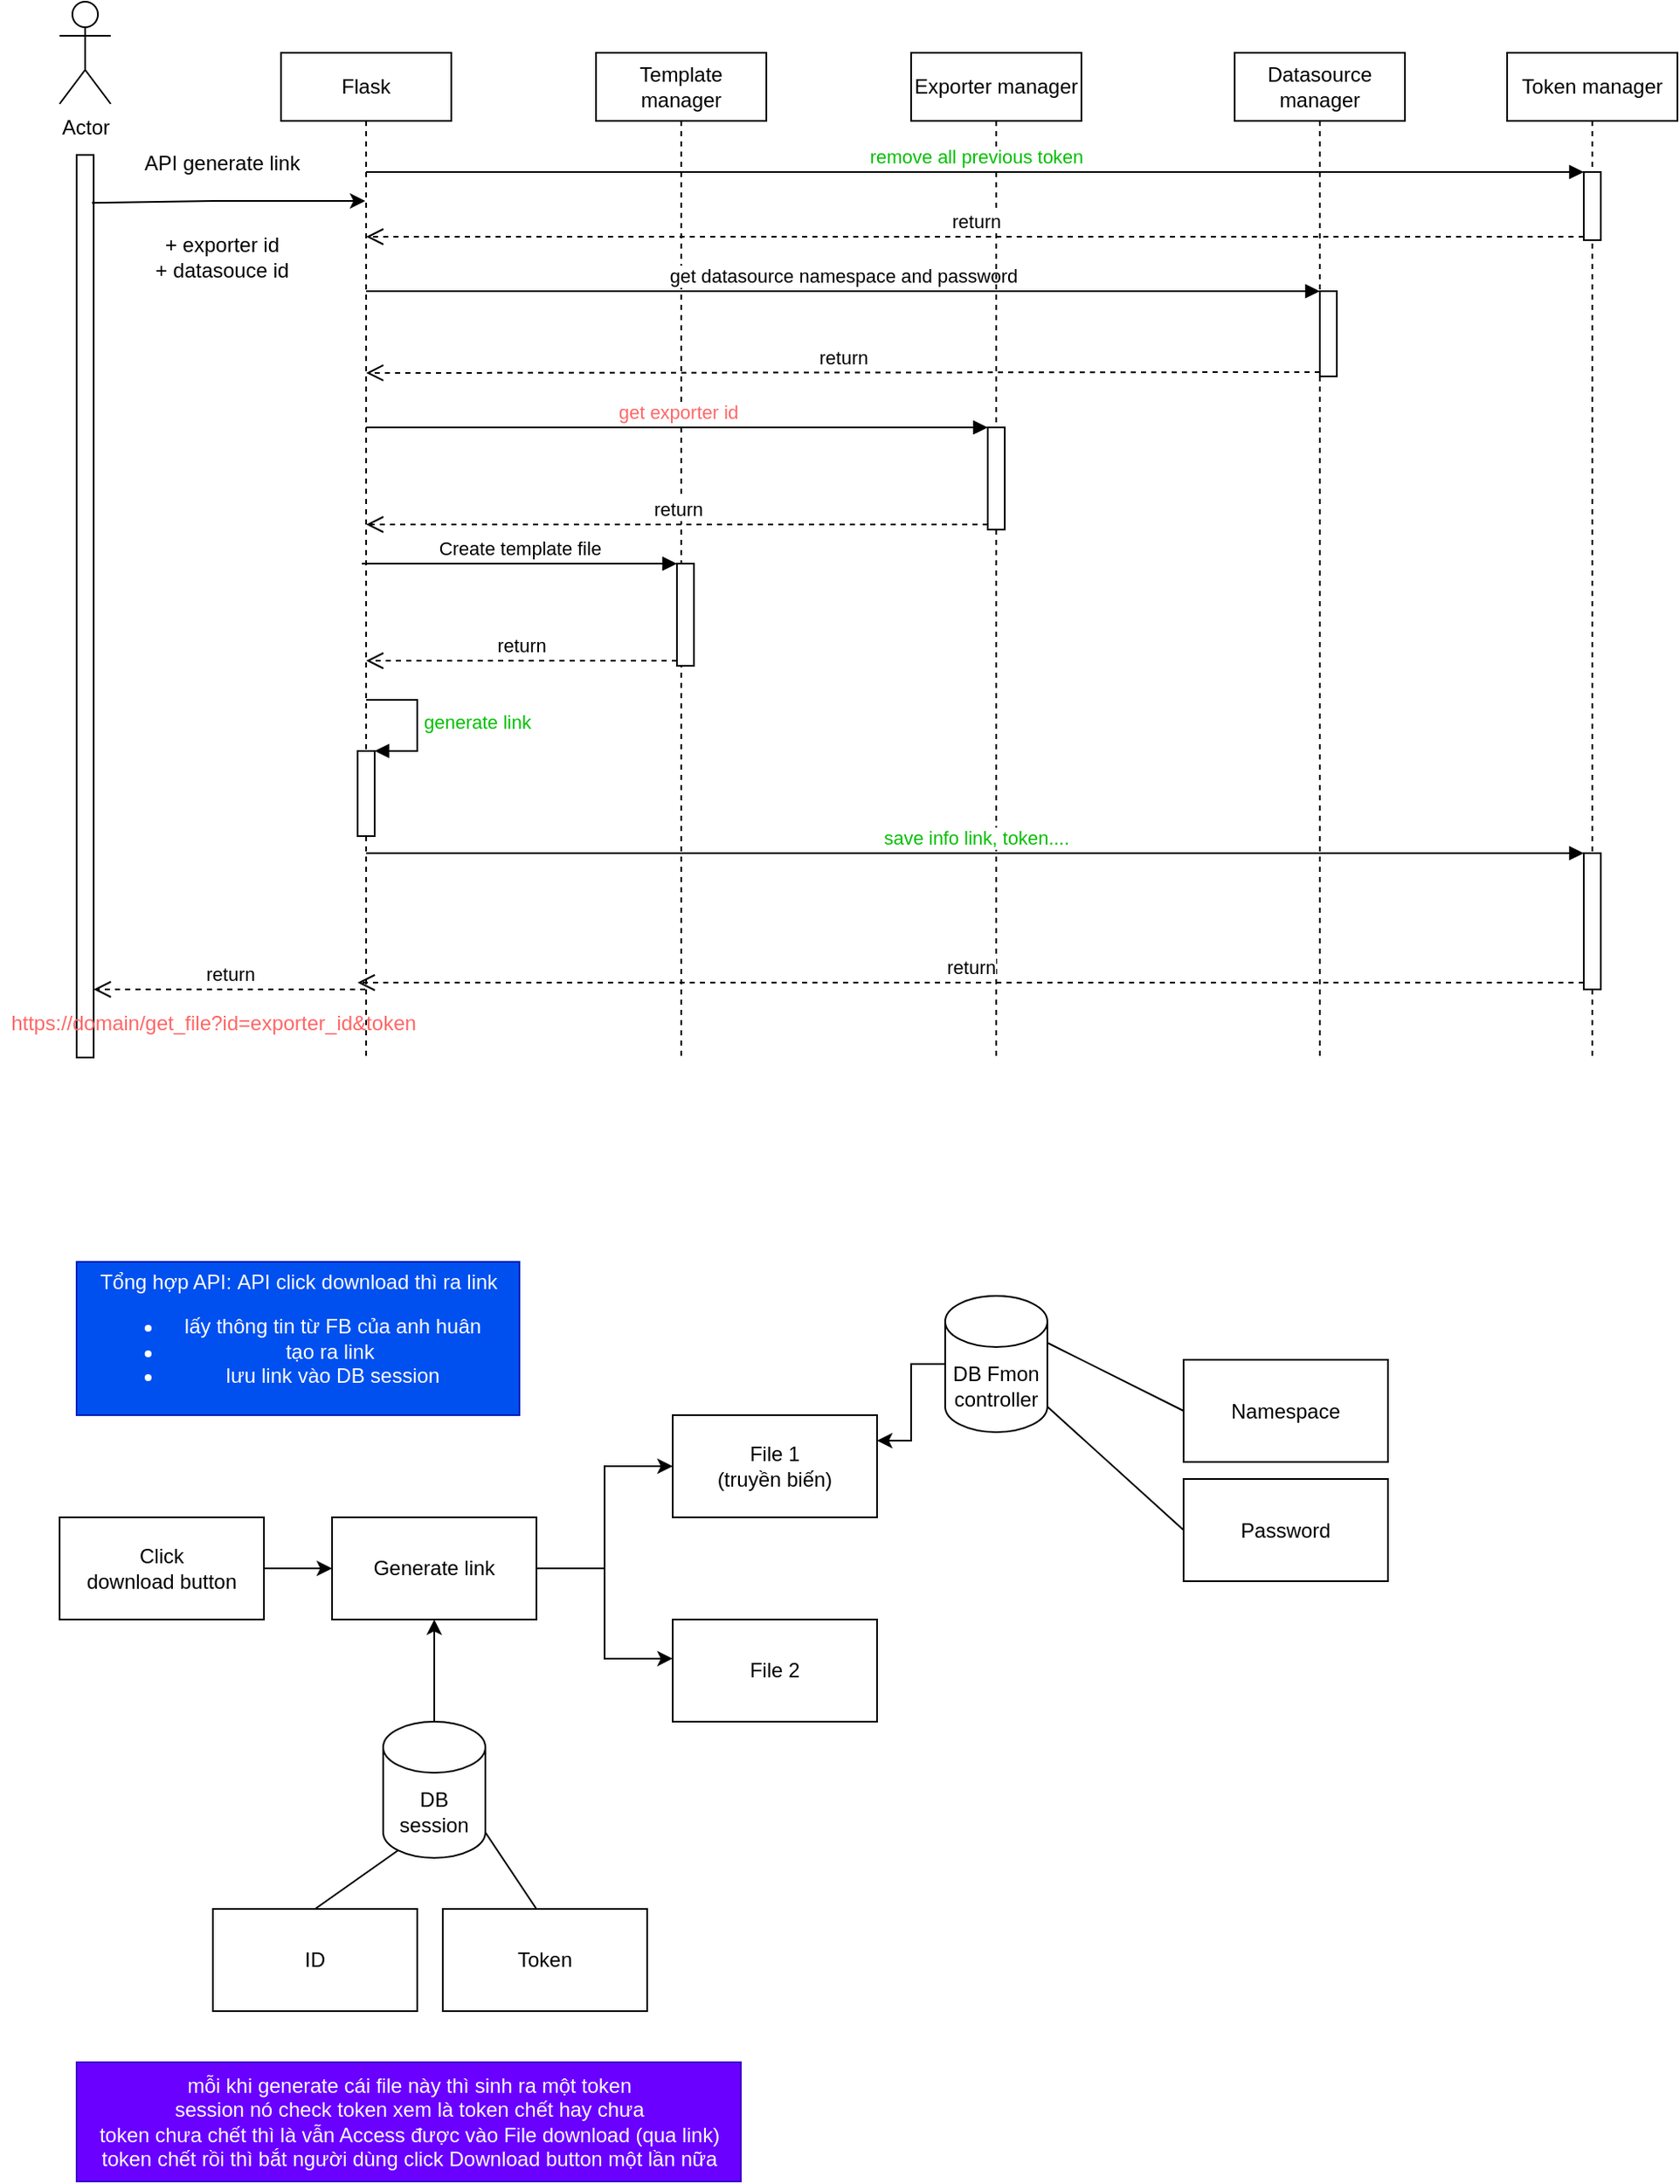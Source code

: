 <mxfile pages="4">
    <diagram id="ONlVN_mibPTLU32uY-dU" name="API generate link">
        <mxGraphModel dx="279" dy="299" grid="1" gridSize="10" guides="1" tooltips="1" connect="1" arrows="1" fold="1" page="1" pageScale="1" pageWidth="850" pageHeight="1100" math="0" shadow="0">
            <root>
                <mxCell id="0"/>
                <mxCell id="1" parent="0"/>
                <mxCell id="qlLl403qNk03ZVmU591X-13" value="Actor" style="shape=umlActor;verticalLabelPosition=bottom;verticalAlign=top;html=1;" parent="1" vertex="1">
                    <mxGeometry x="150" y="60" width="30" height="60" as="geometry"/>
                </mxCell>
                <mxCell id="qlLl403qNk03ZVmU591X-14" value="Flask" style="shape=umlLifeline;perimeter=lifelinePerimeter;whiteSpace=wrap;html=1;container=1;collapsible=0;recursiveResize=0;outlineConnect=0;" parent="1" vertex="1">
                    <mxGeometry x="280" y="90" width="100" height="590" as="geometry"/>
                </mxCell>
                <mxCell id="tB4uZvQwDg-sb7U3ZfQQ-6" value="" style="html=1;points=[];perimeter=orthogonalPerimeter;" parent="qlLl403qNk03ZVmU591X-14" vertex="1">
                    <mxGeometry x="45" y="410" width="10" height="50" as="geometry"/>
                </mxCell>
                <mxCell id="tB4uZvQwDg-sb7U3ZfQQ-7" value="&lt;font color=&quot;#00bf00&quot;&gt;generate link&lt;/font&gt;" style="edgeStyle=orthogonalEdgeStyle;html=1;align=left;spacingLeft=2;endArrow=block;rounded=0;entryX=1;entryY=0;" parent="qlLl403qNk03ZVmU591X-14" target="tB4uZvQwDg-sb7U3ZfQQ-6" edge="1">
                    <mxGeometry relative="1" as="geometry">
                        <mxPoint x="50" y="380" as="sourcePoint"/>
                        <Array as="points">
                            <mxPoint x="80" y="380"/>
                        </Array>
                    </mxGeometry>
                </mxCell>
                <mxCell id="qlLl403qNk03ZVmU591X-16" value="Template manager" style="shape=umlLifeline;perimeter=lifelinePerimeter;whiteSpace=wrap;html=1;container=1;collapsible=0;recursiveResize=0;outlineConnect=0;" parent="1" vertex="1">
                    <mxGeometry x="465" y="90" width="100" height="590" as="geometry"/>
                </mxCell>
                <mxCell id="qlLl403qNk03ZVmU591X-17" value="" style="html=1;points=[];perimeter=orthogonalPerimeter;" parent="qlLl403qNk03ZVmU591X-16" vertex="1">
                    <mxGeometry x="47.5" y="300" width="10" height="60" as="geometry"/>
                </mxCell>
                <mxCell id="qlLl403qNk03ZVmU591X-18" value="Datasource manager" style="shape=umlLifeline;perimeter=lifelinePerimeter;whiteSpace=wrap;html=1;container=1;collapsible=0;recursiveResize=0;outlineConnect=0;" parent="1" vertex="1">
                    <mxGeometry x="840" y="90" width="100" height="590" as="geometry"/>
                </mxCell>
                <mxCell id="qlLl403qNk03ZVmU591X-19" value="" style="html=1;points=[];perimeter=orthogonalPerimeter;" parent="qlLl403qNk03ZVmU591X-18" vertex="1">
                    <mxGeometry x="50" y="140" width="10" height="50" as="geometry"/>
                </mxCell>
                <mxCell id="qlLl403qNk03ZVmU591X-20" style="edgeStyle=orthogonalEdgeStyle;rounded=0;orthogonalLoop=1;jettySize=auto;html=1;exitX=1;exitY=0.5;exitDx=0;exitDy=0;entryX=0;entryY=0.5;entryDx=0;entryDy=0;" parent="1" source="qlLl403qNk03ZVmU591X-21" target="qlLl403qNk03ZVmU591X-24" edge="1">
                    <mxGeometry relative="1" as="geometry"/>
                </mxCell>
                <mxCell id="qlLl403qNk03ZVmU591X-21" value="Click &lt;br&gt;download button" style="rounded=0;whiteSpace=wrap;html=1;" parent="1" vertex="1">
                    <mxGeometry x="150" y="950" width="120" height="60" as="geometry"/>
                </mxCell>
                <mxCell id="qlLl403qNk03ZVmU591X-22" style="edgeStyle=orthogonalEdgeStyle;rounded=0;orthogonalLoop=1;jettySize=auto;html=1;exitX=1;exitY=0.5;exitDx=0;exitDy=0;entryX=0;entryY=0.5;entryDx=0;entryDy=0;" parent="1" source="qlLl403qNk03ZVmU591X-24" target="qlLl403qNk03ZVmU591X-25" edge="1">
                    <mxGeometry relative="1" as="geometry">
                        <Array as="points">
                            <mxPoint x="470" y="980"/>
                            <mxPoint x="470" y="920"/>
                        </Array>
                    </mxGeometry>
                </mxCell>
                <mxCell id="qlLl403qNk03ZVmU591X-23" style="edgeStyle=orthogonalEdgeStyle;rounded=0;orthogonalLoop=1;jettySize=auto;html=1;exitX=1;exitY=0.5;exitDx=0;exitDy=0;entryX=0;entryY=0.383;entryDx=0;entryDy=0;entryPerimeter=0;" parent="1" source="qlLl403qNk03ZVmU591X-24" target="qlLl403qNk03ZVmU591X-26" edge="1">
                    <mxGeometry relative="1" as="geometry"/>
                </mxCell>
                <mxCell id="qlLl403qNk03ZVmU591X-24" value="Generate link" style="rounded=0;whiteSpace=wrap;html=1;" parent="1" vertex="1">
                    <mxGeometry x="310" y="950" width="120" height="60" as="geometry"/>
                </mxCell>
                <mxCell id="qlLl403qNk03ZVmU591X-25" value="File 1&lt;br&gt;(truyền biến)" style="rounded=0;whiteSpace=wrap;html=1;" parent="1" vertex="1">
                    <mxGeometry x="510" y="890" width="120" height="60" as="geometry"/>
                </mxCell>
                <mxCell id="qlLl403qNk03ZVmU591X-26" value="File 2" style="rounded=0;whiteSpace=wrap;html=1;" parent="1" vertex="1">
                    <mxGeometry x="510" y="1010" width="120" height="60" as="geometry"/>
                </mxCell>
                <mxCell id="qlLl403qNk03ZVmU591X-27" value="Namespace" style="rounded=0;whiteSpace=wrap;html=1;" parent="1" vertex="1">
                    <mxGeometry x="810" y="857.5" width="120" height="60" as="geometry"/>
                </mxCell>
                <mxCell id="qlLl403qNk03ZVmU591X-28" value="Password" style="rounded=0;whiteSpace=wrap;html=1;" parent="1" vertex="1">
                    <mxGeometry x="810" y="927.5" width="120" height="60" as="geometry"/>
                </mxCell>
                <mxCell id="qlLl403qNk03ZVmU591X-29" style="edgeStyle=orthogonalEdgeStyle;rounded=0;orthogonalLoop=1;jettySize=auto;html=1;exitX=0;exitY=0.5;exitDx=0;exitDy=0;exitPerimeter=0;entryX=1;entryY=0.25;entryDx=0;entryDy=0;" parent="1" source="qlLl403qNk03ZVmU591X-30" target="qlLl403qNk03ZVmU591X-25" edge="1">
                    <mxGeometry relative="1" as="geometry"/>
                </mxCell>
                <mxCell id="qlLl403qNk03ZVmU591X-30" value="DB Fmon controller" style="shape=cylinder3;whiteSpace=wrap;html=1;boundedLbl=1;backgroundOutline=1;size=15;" parent="1" vertex="1">
                    <mxGeometry x="670" y="820" width="60" height="80" as="geometry"/>
                </mxCell>
                <mxCell id="qlLl403qNk03ZVmU591X-31" value="" style="endArrow=none;html=1;rounded=0;entryX=0;entryY=0.5;entryDx=0;entryDy=0;exitX=1;exitY=0;exitDx=0;exitDy=27.5;exitPerimeter=0;" parent="1" source="qlLl403qNk03ZVmU591X-30" target="qlLl403qNk03ZVmU591X-27" edge="1">
                    <mxGeometry width="50" height="50" relative="1" as="geometry">
                        <mxPoint x="720" y="850" as="sourcePoint"/>
                        <mxPoint x="770" y="887.5" as="targetPoint"/>
                    </mxGeometry>
                </mxCell>
                <mxCell id="qlLl403qNk03ZVmU591X-32" value="" style="endArrow=none;html=1;rounded=0;entryX=0;entryY=0.5;entryDx=0;entryDy=0;exitX=1;exitY=1;exitDx=0;exitDy=-15;exitPerimeter=0;" parent="1" source="qlLl403qNk03ZVmU591X-30" target="qlLl403qNk03ZVmU591X-28" edge="1">
                    <mxGeometry width="50" height="50" relative="1" as="geometry">
                        <mxPoint x="740" y="880" as="sourcePoint"/>
                        <mxPoint x="820" y="897.5" as="targetPoint"/>
                        <Array as="points"/>
                    </mxGeometry>
                </mxCell>
                <mxCell id="qlLl403qNk03ZVmU591X-33" style="edgeStyle=orthogonalEdgeStyle;rounded=0;orthogonalLoop=1;jettySize=auto;html=1;exitX=0.5;exitY=0;exitDx=0;exitDy=0;exitPerimeter=0;entryX=0.5;entryY=1;entryDx=0;entryDy=0;" parent="1" source="qlLl403qNk03ZVmU591X-34" target="qlLl403qNk03ZVmU591X-24" edge="1">
                    <mxGeometry relative="1" as="geometry"/>
                </mxCell>
                <mxCell id="qlLl403qNk03ZVmU591X-34" value="DB session" style="shape=cylinder3;whiteSpace=wrap;html=1;boundedLbl=1;backgroundOutline=1;size=15;" parent="1" vertex="1">
                    <mxGeometry x="340" y="1070" width="60" height="80" as="geometry"/>
                </mxCell>
                <mxCell id="qlLl403qNk03ZVmU591X-35" value="ID" style="rounded=0;whiteSpace=wrap;html=1;" parent="1" vertex="1">
                    <mxGeometry x="240" y="1180" width="120" height="60" as="geometry"/>
                </mxCell>
                <mxCell id="qlLl403qNk03ZVmU591X-36" value="Token" style="rounded=0;whiteSpace=wrap;html=1;" parent="1" vertex="1">
                    <mxGeometry x="375" y="1180" width="120" height="60" as="geometry"/>
                </mxCell>
                <mxCell id="qlLl403qNk03ZVmU591X-37" value="" style="endArrow=none;html=1;rounded=0;entryX=0.145;entryY=1;entryDx=0;entryDy=-4.35;entryPerimeter=0;" parent="1" target="qlLl403qNk03ZVmU591X-34" edge="1">
                    <mxGeometry width="50" height="50" relative="1" as="geometry">
                        <mxPoint x="300" y="1180" as="sourcePoint"/>
                        <mxPoint x="350" y="1140" as="targetPoint"/>
                    </mxGeometry>
                </mxCell>
                <mxCell id="qlLl403qNk03ZVmU591X-38" value="" style="endArrow=none;html=1;rounded=0;entryX=1;entryY=1;entryDx=0;entryDy=-15;entryPerimeter=0;" parent="1" target="qlLl403qNk03ZVmU591X-34" edge="1">
                    <mxGeometry width="50" height="50" relative="1" as="geometry">
                        <mxPoint x="430" y="1180" as="sourcePoint"/>
                        <mxPoint x="480" y="1130" as="targetPoint"/>
                    </mxGeometry>
                </mxCell>
                <mxCell id="qlLl403qNk03ZVmU591X-39" value="mỗi khi generate cái file này thì sinh ra một token&lt;br&gt;session nó check token xem là token chết hay chưa&lt;br&gt;token chưa chết thì là vẫn Access được vào File download (qua link)&lt;br&gt;token chết rồi thì bắt người dùng click Download button một lần nữa" style="text;html=1;align=center;verticalAlign=middle;resizable=0;points=[];autosize=1;strokeColor=#3700CC;fillColor=#6a00ff;fontColor=#ffffff;" parent="1" vertex="1">
                    <mxGeometry x="160" y="1270" width="390" height="70" as="geometry"/>
                </mxCell>
                <mxCell id="qlLl403qNk03ZVmU591X-40" value="Tổng hợp API:&amp;nbsp;API click download thì ra link&lt;br&gt;&lt;ul&gt;&lt;li&gt;lấy thông tin từ FB của anh huân&lt;/li&gt;&lt;li&gt;tạo ra link&amp;nbsp;&lt;/li&gt;&lt;li&gt;lưu link vào DB session&lt;/li&gt;&lt;/ul&gt;" style="text;html=1;align=center;verticalAlign=middle;resizable=0;points=[];autosize=1;fillColor=#0050ef;fontColor=#ffffff;strokeColor=#001DBC;" parent="1" vertex="1">
                    <mxGeometry x="160" y="800" width="260" height="90" as="geometry"/>
                </mxCell>
                <mxCell id="qlLl403qNk03ZVmU591X-41" value="Token manager" style="shape=umlLifeline;perimeter=lifelinePerimeter;whiteSpace=wrap;html=1;container=1;collapsible=0;recursiveResize=0;outlineConnect=0;" parent="1" vertex="1">
                    <mxGeometry x="1000" y="90" width="100" height="590" as="geometry"/>
                </mxCell>
                <mxCell id="qlLl403qNk03ZVmU591X-42" value="" style="html=1;points=[];perimeter=orthogonalPerimeter;" parent="qlLl403qNk03ZVmU591X-41" vertex="1">
                    <mxGeometry x="45" y="470" width="10" height="80" as="geometry"/>
                </mxCell>
                <mxCell id="qlLl403qNk03ZVmU591X-43" value="" style="html=1;points=[];perimeter=orthogonalPerimeter;" parent="qlLl403qNk03ZVmU591X-41" vertex="1">
                    <mxGeometry x="45" y="70" width="10" height="40" as="geometry"/>
                </mxCell>
                <mxCell id="qlLl403qNk03ZVmU591X-44" value="" style="html=1;points=[];perimeter=orthogonalPerimeter;" parent="1" vertex="1">
                    <mxGeometry x="160" y="150" width="10" height="530" as="geometry"/>
                </mxCell>
                <mxCell id="qlLl403qNk03ZVmU591X-45" value="get datasource namespace and password" style="html=1;verticalAlign=bottom;endArrow=block;entryX=0;entryY=0;rounded=0;" parent="1" source="qlLl403qNk03ZVmU591X-14" target="qlLl403qNk03ZVmU591X-19" edge="1">
                    <mxGeometry relative="1" as="geometry">
                        <mxPoint x="340" y="230" as="sourcePoint"/>
                    </mxGeometry>
                </mxCell>
                <mxCell id="qlLl403qNk03ZVmU591X-46" value="return" style="html=1;verticalAlign=bottom;endArrow=open;dashed=1;endSize=8;exitX=0;exitY=0.95;rounded=0;" parent="1" source="qlLl403qNk03ZVmU591X-19" edge="1">
                    <mxGeometry relative="1" as="geometry">
                        <mxPoint x="330" y="278" as="targetPoint"/>
                    </mxGeometry>
                </mxCell>
                <mxCell id="qlLl403qNk03ZVmU591X-47" value="Exporter manager" style="shape=umlLifeline;perimeter=lifelinePerimeter;whiteSpace=wrap;html=1;container=1;collapsible=0;recursiveResize=0;outlineConnect=0;" parent="1" vertex="1">
                    <mxGeometry x="650" y="90" width="100" height="590" as="geometry"/>
                </mxCell>
                <mxCell id="IR2cCYZXuaJkCKEqanY1-1" value="" style="html=1;points=[];perimeter=orthogonalPerimeter;" parent="qlLl403qNk03ZVmU591X-47" vertex="1">
                    <mxGeometry x="45" y="220" width="10" height="60" as="geometry"/>
                </mxCell>
                <mxCell id="qlLl403qNk03ZVmU591X-49" value="Create template file" style="html=1;verticalAlign=bottom;endArrow=block;entryX=0;entryY=0;rounded=0;" parent="1" target="qlLl403qNk03ZVmU591X-17" edge="1">
                    <mxGeometry relative="1" as="geometry">
                        <mxPoint x="327.5" y="390" as="sourcePoint"/>
                    </mxGeometry>
                </mxCell>
                <mxCell id="qlLl403qNk03ZVmU591X-50" value="return" style="html=1;verticalAlign=bottom;endArrow=open;dashed=1;endSize=8;exitX=0;exitY=0.95;rounded=0;" parent="1" source="qlLl403qNk03ZVmU591X-17" target="qlLl403qNk03ZVmU591X-14" edge="1">
                    <mxGeometry relative="1" as="geometry">
                        <mxPoint x="327" y="436" as="targetPoint"/>
                    </mxGeometry>
                </mxCell>
                <mxCell id="qlLl403qNk03ZVmU591X-53" value="&lt;font color=&quot;#00bf00&quot;&gt;save info link, token....&lt;/font&gt;" style="html=1;verticalAlign=bottom;endArrow=block;entryX=0;entryY=0;rounded=0;" parent="1" source="qlLl403qNk03ZVmU591X-14" target="qlLl403qNk03ZVmU591X-42" edge="1">
                    <mxGeometry relative="1" as="geometry">
                        <mxPoint x="325" y="560.0" as="sourcePoint"/>
                        <Array as="points">
                            <mxPoint x="625.5" y="560"/>
                        </Array>
                    </mxGeometry>
                </mxCell>
                <mxCell id="qlLl403qNk03ZVmU591X-54" value="return" style="html=1;verticalAlign=bottom;endArrow=open;dashed=1;endSize=8;exitX=0;exitY=0.95;rounded=0;" parent="1" source="qlLl403qNk03ZVmU591X-42" edge="1">
                    <mxGeometry relative="1" as="geometry">
                        <mxPoint x="325" y="636" as="targetPoint"/>
                    </mxGeometry>
                </mxCell>
                <mxCell id="qlLl403qNk03ZVmU591X-55" value="return" style="html=1;verticalAlign=bottom;endArrow=open;dashed=1;endSize=8;rounded=0;" parent="1" source="qlLl403qNk03ZVmU591X-14" target="qlLl403qNk03ZVmU591X-44" edge="1">
                    <mxGeometry relative="1" as="geometry">
                        <mxPoint x="280" y="671.52" as="sourcePoint"/>
                        <mxPoint x="240" y="670" as="targetPoint"/>
                        <Array as="points">
                            <mxPoint x="240" y="640"/>
                        </Array>
                    </mxGeometry>
                </mxCell>
                <mxCell id="qlLl403qNk03ZVmU591X-56" value="&lt;font color=&quot;#00bf00&quot;&gt;remove all previous token&lt;/font&gt;" style="html=1;verticalAlign=bottom;endArrow=block;entryX=0;entryY=0;rounded=0;" parent="1" target="qlLl403qNk03ZVmU591X-43" edge="1">
                    <mxGeometry relative="1" as="geometry">
                        <mxPoint x="330" y="160" as="sourcePoint"/>
                    </mxGeometry>
                </mxCell>
                <mxCell id="qlLl403qNk03ZVmU591X-57" value="return" style="html=1;verticalAlign=bottom;endArrow=open;dashed=1;endSize=8;exitX=0;exitY=0.95;rounded=0;" parent="1" source="qlLl403qNk03ZVmU591X-43" target="qlLl403qNk03ZVmU591X-14" edge="1">
                    <mxGeometry relative="1" as="geometry">
                        <mxPoint x="975" y="216" as="targetPoint"/>
                    </mxGeometry>
                </mxCell>
                <mxCell id="tB4uZvQwDg-sb7U3ZfQQ-3" value="" style="endArrow=classic;html=1;rounded=0;exitX=0.9;exitY=0.021;exitDx=0;exitDy=0;exitPerimeter=0;" parent="1" edge="1">
                    <mxGeometry width="50" height="50" relative="1" as="geometry">
                        <mxPoint x="169" y="178.13" as="sourcePoint"/>
                        <mxPoint x="329.5" y="177" as="targetPoint"/>
                        <Array as="points">
                            <mxPoint x="240" y="177"/>
                        </Array>
                    </mxGeometry>
                </mxCell>
                <mxCell id="tB4uZvQwDg-sb7U3ZfQQ-4" value="+ exporter id&lt;br&gt;+ datasouce id" style="text;html=1;align=center;verticalAlign=middle;resizable=0;points=[];autosize=1;strokeColor=none;fillColor=none;" parent="1" vertex="1">
                    <mxGeometry x="200" y="195" width="90" height="30" as="geometry"/>
                </mxCell>
                <mxCell id="tB4uZvQwDg-sb7U3ZfQQ-5" value="API generate link" style="text;html=1;align=center;verticalAlign=middle;resizable=0;points=[];autosize=1;strokeColor=none;fillColor=none;" parent="1" vertex="1">
                    <mxGeometry x="190" y="140" width="110" height="30" as="geometry"/>
                </mxCell>
                <mxCell id="IR2cCYZXuaJkCKEqanY1-2" value="&lt;font color=&quot;#ff6666&quot;&gt;get exporter id&lt;/font&gt;" style="html=1;verticalAlign=bottom;endArrow=block;entryX=0;entryY=0;rounded=0;" parent="1" source="qlLl403qNk03ZVmU591X-14" target="IR2cCYZXuaJkCKEqanY1-1" edge="1">
                    <mxGeometry relative="1" as="geometry">
                        <mxPoint x="625" y="290" as="sourcePoint"/>
                    </mxGeometry>
                </mxCell>
                <mxCell id="IR2cCYZXuaJkCKEqanY1-3" value="return" style="html=1;verticalAlign=bottom;endArrow=open;dashed=1;endSize=8;exitX=0;exitY=0.95;rounded=0;" parent="1" source="IR2cCYZXuaJkCKEqanY1-1" target="qlLl403qNk03ZVmU591X-14" edge="1">
                    <mxGeometry relative="1" as="geometry">
                        <mxPoint x="625" y="366" as="targetPoint"/>
                    </mxGeometry>
                </mxCell>
                <mxCell id="kEqLubSZJt31biVYIHSu-1" value="https://domain/get_file?id=exporter_id&amp;amp;token" style="text;html=1;align=center;verticalAlign=middle;resizable=0;points=[];autosize=1;strokeColor=none;fillColor=none;fontColor=#FF6666;" parent="1" vertex="1">
                    <mxGeometry x="115" y="650" width="250" height="20" as="geometry"/>
                </mxCell>
            </root>
        </mxGraphModel>
    </diagram>
    <diagram id="z3Zvf-fczTMBQcNVwwX8" name="API list all exporter">
        <mxGraphModel dx="279" dy="299" grid="1" gridSize="10" guides="1" tooltips="1" connect="1" arrows="1" fold="1" page="1" pageScale="1" pageWidth="850" pageHeight="1100" math="0" shadow="0">
            <root>
                <mxCell id="0"/>
                <mxCell id="1" parent="0"/>
                <mxCell id="pRywBFBJKXj-uSlOa140-1" value="Actor" style="shape=umlActor;verticalLabelPosition=bottom;verticalAlign=top;html=1;" parent="1" vertex="1">
                    <mxGeometry x="150" y="60" width="30" height="60" as="geometry"/>
                </mxCell>
                <mxCell id="pRywBFBJKXj-uSlOa140-2" value="Flask" style="shape=umlLifeline;perimeter=lifelinePerimeter;whiteSpace=wrap;html=1;container=1;collapsible=0;recursiveResize=0;outlineConnect=0;" parent="1" vertex="1">
                    <mxGeometry x="280" y="90" width="100" height="590" as="geometry"/>
                </mxCell>
                <mxCell id="pRywBFBJKXj-uSlOa140-5" value="Template manager" style="shape=umlLifeline;perimeter=lifelinePerimeter;whiteSpace=wrap;html=1;container=1;collapsible=0;recursiveResize=0;outlineConnect=0;" parent="1" vertex="1">
                    <mxGeometry x="465" y="90" width="100" height="590" as="geometry"/>
                </mxCell>
                <mxCell id="pRywBFBJKXj-uSlOa140-7" value="Datasource manager" style="shape=umlLifeline;perimeter=lifelinePerimeter;whiteSpace=wrap;html=1;container=1;collapsible=0;recursiveResize=0;outlineConnect=0;" parent="1" vertex="1">
                    <mxGeometry x="830" y="90" width="100" height="590" as="geometry"/>
                </mxCell>
                <mxCell id="pRywBFBJKXj-uSlOa140-9" value="Token manager" style="shape=umlLifeline;perimeter=lifelinePerimeter;whiteSpace=wrap;html=1;container=1;collapsible=0;recursiveResize=0;outlineConnect=0;" parent="1" vertex="1">
                    <mxGeometry x="1000" y="90" width="100" height="590" as="geometry"/>
                </mxCell>
                <mxCell id="pRywBFBJKXj-uSlOa140-12" value="" style="html=1;points=[];perimeter=orthogonalPerimeter;" parent="1" vertex="1">
                    <mxGeometry x="160" y="150" width="10" height="530" as="geometry"/>
                </mxCell>
                <mxCell id="pRywBFBJKXj-uSlOa140-13" value="Exporter manager" style="shape=umlLifeline;perimeter=lifelinePerimeter;whiteSpace=wrap;html=1;container=1;collapsible=0;recursiveResize=0;outlineConnect=0;" parent="1" vertex="1">
                    <mxGeometry x="650" y="90" width="100" height="590" as="geometry"/>
                </mxCell>
                <mxCell id="pRywBFBJKXj-uSlOa140-11" value="" style="html=1;points=[];perimeter=orthogonalPerimeter;" parent="pRywBFBJKXj-uSlOa140-13" vertex="1">
                    <mxGeometry x="45" y="70" width="10" height="40" as="geometry"/>
                </mxCell>
                <mxCell id="pRywBFBJKXj-uSlOa140-15" value="&lt;font color=&quot;#00bf00&quot;&gt;list of all exporter&lt;/font&gt;" style="html=1;verticalAlign=bottom;endArrow=block;entryX=0;entryY=0;rounded=0;" parent="1" target="pRywBFBJKXj-uSlOa140-11" edge="1">
                    <mxGeometry relative="1" as="geometry">
                        <mxPoint x="330" y="160" as="sourcePoint"/>
                    </mxGeometry>
                </mxCell>
                <mxCell id="pRywBFBJKXj-uSlOa140-16" value="return" style="html=1;verticalAlign=bottom;endArrow=open;dashed=1;endSize=8;exitX=0;exitY=0.95;rounded=0;" parent="1" source="pRywBFBJKXj-uSlOa140-11" target="pRywBFBJKXj-uSlOa140-2" edge="1">
                    <mxGeometry relative="1" as="geometry">
                        <mxPoint x="975" y="216" as="targetPoint"/>
                    </mxGeometry>
                </mxCell>
                <mxCell id="pRywBFBJKXj-uSlOa140-17" value="" style="endArrow=classic;html=1;rounded=0;exitX=0.9;exitY=0.021;exitDx=0;exitDy=0;exitPerimeter=0;" parent="1" edge="1">
                    <mxGeometry width="50" height="50" relative="1" as="geometry">
                        <mxPoint x="169" y="178.13" as="sourcePoint"/>
                        <mxPoint x="329.5" y="177" as="targetPoint"/>
                        <Array as="points">
                            <mxPoint x="240" y="177"/>
                        </Array>
                    </mxGeometry>
                </mxCell>
                <mxCell id="pRywBFBJKXj-uSlOa140-19" value="API GET all exporter" style="text;html=1;align=center;verticalAlign=middle;resizable=0;points=[];autosize=1;strokeColor=none;fillColor=none;" parent="1" vertex="1">
                    <mxGeometry x="180" y="140" width="130" height="30" as="geometry"/>
                </mxCell>
            </root>
        </mxGraphModel>
    </diagram>
    <diagram id="MQy6rTMh7t-QHSIdxeik" name="API download file">
        <mxGraphModel dx="413" dy="453" grid="1" gridSize="10" guides="1" tooltips="1" connect="1" arrows="1" fold="1" page="1" pageScale="1" pageWidth="850" pageHeight="1100" math="0" shadow="0">
            <root>
                <mxCell id="0"/>
                <mxCell id="1" parent="0"/>
                <mxCell id="mqaDWEVYDW_zxYhopPrq-1" value="Actor" style="shape=umlActor;verticalLabelPosition=bottom;verticalAlign=top;html=1;" parent="1" vertex="1">
                    <mxGeometry x="150" y="60" width="30" height="60" as="geometry"/>
                </mxCell>
                <mxCell id="mqaDWEVYDW_zxYhopPrq-2" value="Flask" style="shape=umlLifeline;perimeter=lifelinePerimeter;whiteSpace=wrap;html=1;container=1;collapsible=0;recursiveResize=0;outlineConnect=0;" parent="1" vertex="1">
                    <mxGeometry x="280" y="90" width="120" height="590" as="geometry"/>
                </mxCell>
                <mxCell id="BfjVn0eJYbf5JLBvwG0J-1" value="" style="html=1;points=[];perimeter=orthogonalPerimeter;" parent="mqaDWEVYDW_zxYhopPrq-2" vertex="1">
                    <mxGeometry x="50" y="280" width="10" height="40" as="geometry"/>
                </mxCell>
                <mxCell id="BfjVn0eJYbf5JLBvwG0J-2" value="trigger download&amp;nbsp;" style="edgeStyle=orthogonalEdgeStyle;html=1;align=left;spacingLeft=2;endArrow=block;rounded=0;entryX=1;entryY=0;" parent="mqaDWEVYDW_zxYhopPrq-2" target="BfjVn0eJYbf5JLBvwG0J-1" edge="1">
                    <mxGeometry relative="1" as="geometry">
                        <mxPoint x="55" y="240" as="sourcePoint"/>
                        <Array as="points">
                            <mxPoint x="75" y="240"/>
                        </Array>
                    </mxGeometry>
                </mxCell>
                <mxCell id="mqaDWEVYDW_zxYhopPrq-3" value="Template manager" style="shape=umlLifeline;perimeter=lifelinePerimeter;whiteSpace=wrap;html=1;container=1;collapsible=0;recursiveResize=0;outlineConnect=0;" parent="1" vertex="1">
                    <mxGeometry x="465" y="90" width="100" height="590" as="geometry"/>
                </mxCell>
                <mxCell id="mqaDWEVYDW_zxYhopPrq-4" value="Datasource manager" style="shape=umlLifeline;perimeter=lifelinePerimeter;whiteSpace=wrap;html=1;container=1;collapsible=0;recursiveResize=0;outlineConnect=0;" parent="1" vertex="1">
                    <mxGeometry x="830" y="90" width="100" height="590" as="geometry"/>
                </mxCell>
                <mxCell id="mqaDWEVYDW_zxYhopPrq-5" value="Token manager" style="shape=umlLifeline;perimeter=lifelinePerimeter;whiteSpace=wrap;html=1;container=1;collapsible=0;recursiveResize=0;outlineConnect=0;" parent="1" vertex="1">
                    <mxGeometry x="1000" y="90" width="100" height="590" as="geometry"/>
                </mxCell>
                <mxCell id="mqaDWEVYDW_zxYhopPrq-8" value="" style="html=1;points=[];perimeter=orthogonalPerimeter;" parent="mqaDWEVYDW_zxYhopPrq-5" vertex="1">
                    <mxGeometry x="45" y="70" width="10" height="40" as="geometry"/>
                </mxCell>
                <mxCell id="BSHtMvzOoTIuTXvt1P7u-1" value="" style="html=1;points=[];perimeter=orthogonalPerimeter;" parent="mqaDWEVYDW_zxYhopPrq-5" vertex="1">
                    <mxGeometry x="45" y="150" width="10" height="80" as="geometry"/>
                </mxCell>
                <mxCell id="mqaDWEVYDW_zxYhopPrq-6" value="" style="html=1;points=[];perimeter=orthogonalPerimeter;" parent="1" vertex="1">
                    <mxGeometry x="160" y="150" width="10" height="530" as="geometry"/>
                </mxCell>
                <mxCell id="mqaDWEVYDW_zxYhopPrq-7" value="Exporter manager" style="shape=umlLifeline;perimeter=lifelinePerimeter;whiteSpace=wrap;html=1;container=1;collapsible=0;recursiveResize=0;outlineConnect=0;" parent="1" vertex="1">
                    <mxGeometry x="650" y="90" width="100" height="590" as="geometry"/>
                </mxCell>
                <mxCell id="mqaDWEVYDW_zxYhopPrq-9" value="&lt;font color=&quot;#00bf00&quot;&gt;Check token expired&lt;/font&gt;" style="html=1;verticalAlign=bottom;endArrow=block;entryX=0;entryY=0;rounded=0;" parent="1" target="mqaDWEVYDW_zxYhopPrq-8" edge="1">
                    <mxGeometry relative="1" as="geometry">
                        <mxPoint x="330" y="160" as="sourcePoint"/>
                    </mxGeometry>
                </mxCell>
                <mxCell id="mqaDWEVYDW_zxYhopPrq-10" value="return" style="html=1;verticalAlign=bottom;endArrow=open;dashed=1;endSize=8;exitX=0;exitY=0.95;rounded=0;" parent="1" source="mqaDWEVYDW_zxYhopPrq-8" target="mqaDWEVYDW_zxYhopPrq-2" edge="1">
                    <mxGeometry relative="1" as="geometry">
                        <mxPoint x="975" y="216" as="targetPoint"/>
                    </mxGeometry>
                </mxCell>
                <mxCell id="mqaDWEVYDW_zxYhopPrq-11" value="" style="endArrow=classic;html=1;rounded=0;exitX=0.9;exitY=0.021;exitDx=0;exitDy=0;exitPerimeter=0;" parent="1" edge="1">
                    <mxGeometry width="50" height="50" relative="1" as="geometry">
                        <mxPoint x="169" y="178.13" as="sourcePoint"/>
                        <mxPoint x="329.5" y="177" as="targetPoint"/>
                        <Array as="points">
                            <mxPoint x="240" y="177"/>
                        </Array>
                    </mxGeometry>
                </mxCell>
                <mxCell id="mqaDWEVYDW_zxYhopPrq-12" value="API download file" style="text;html=1;align=center;verticalAlign=middle;resizable=0;points=[];autosize=1;strokeColor=none;fillColor=none;" parent="1" vertex="1">
                    <mxGeometry x="190" y="140" width="120" height="30" as="geometry"/>
                </mxCell>
                <mxCell id="BSHtMvzOoTIuTXvt1P7u-2" value="get download link" style="html=1;verticalAlign=bottom;endArrow=block;entryX=0;entryY=0;rounded=0;" parent="1" source="mqaDWEVYDW_zxYhopPrq-2" target="BSHtMvzOoTIuTXvt1P7u-1" edge="1">
                    <mxGeometry relative="1" as="geometry">
                        <mxPoint x="440" y="230" as="sourcePoint"/>
                    </mxGeometry>
                </mxCell>
                <mxCell id="BSHtMvzOoTIuTXvt1P7u-3" value="return" style="html=1;verticalAlign=bottom;endArrow=open;dashed=1;endSize=8;exitX=0;exitY=0.95;rounded=0;" parent="1" source="BSHtMvzOoTIuTXvt1P7u-1" target="mqaDWEVYDW_zxYhopPrq-2" edge="1">
                    <mxGeometry relative="1" as="geometry">
                        <mxPoint x="440" y="306" as="targetPoint"/>
                    </mxGeometry>
                </mxCell>
                <mxCell id="BSHtMvzOoTIuTXvt1P7u-4" value="return" style="html=1;verticalAlign=bottom;endArrow=open;dashed=1;endSize=8;rounded=0;" parent="1" edge="1">
                    <mxGeometry relative="1" as="geometry">
                        <mxPoint x="329.5" y="392" as="sourcePoint"/>
                        <mxPoint x="170" y="392" as="targetPoint"/>
                    </mxGeometry>
                </mxCell>
                <mxCell id="NEECni8UTgMk0DS3K02X-1" value="https://domain/get_file?id=exporter_id&amp;amp;token" style="text;html=1;align=center;verticalAlign=middle;resizable=0;points=[];autosize=1;strokeColor=none;fillColor=none;fontColor=#FF6666;" vertex="1" parent="1">
                    <mxGeometry x="110" y="180" width="250" height="20" as="geometry"/>
                </mxCell>
            </root>
        </mxGraphModel>
    </diagram>
    <diagram id="NnaoTa3c9JRWHYfWORHm" name="Database overview">
        <mxGraphModel dx="413" dy="453" grid="1" gridSize="10" guides="1" tooltips="1" connect="1" arrows="1" fold="1" page="1" pageScale="1" pageWidth="850" pageHeight="1100" math="0" shadow="0">
            <root>
                <mxCell id="0"/>
                <mxCell id="1" parent="0"/>
                <mxCell id="WrTywol4Wvs-CkzzNHRF-1" value="Node exporter" style="swimlane;fontStyle=0;childLayout=stackLayout;horizontal=1;startSize=26;fillColor=none;horizontalStack=0;resizeParent=1;resizeParentMax=0;resizeLast=0;collapsible=1;marginBottom=0;" parent="1" vertex="1">
                    <mxGeometry x="220" y="350" width="140" height="104" as="geometry">
                        <mxRectangle x="180" y="260" width="120" height="30" as="alternateBounds"/>
                    </mxGeometry>
                </mxCell>
                <mxCell id="WrTywol4Wvs-CkzzNHRF-3" value="exporter_id&#10;" style="text;strokeColor=none;fillColor=none;align=left;verticalAlign=top;spacingLeft=4;spacingRight=4;overflow=hidden;rotatable=0;points=[[0,0.5],[1,0.5]];portConstraint=eastwest;" parent="WrTywol4Wvs-CkzzNHRF-1" vertex="1">
                    <mxGeometry y="26" width="140" height="26" as="geometry"/>
                </mxCell>
                <mxCell id="WrTywol4Wvs-CkzzNHRF-4" value="meta_data" style="text;strokeColor=none;fillColor=none;align=left;verticalAlign=top;spacingLeft=4;spacingRight=4;overflow=hidden;rotatable=0;points=[[0,0.5],[1,0.5]];portConstraint=eastwest;" parent="WrTywol4Wvs-CkzzNHRF-1" vertex="1">
                    <mxGeometry y="52" width="140" height="26" as="geometry"/>
                </mxCell>
                <mxCell id="K-Q04jt_N61EeXDKXotJ-1" value="enable (default:0)" style="text;strokeColor=none;fillColor=none;align=left;verticalAlign=top;spacingLeft=4;spacingRight=4;overflow=hidden;rotatable=0;points=[[0,0.5],[1,0.5]];portConstraint=eastwest;" parent="WrTywol4Wvs-CkzzNHRF-1" vertex="1">
                    <mxGeometry y="78" width="140" height="26" as="geometry"/>
                </mxCell>
                <mxCell id="WrTywol4Wvs-CkzzNHRF-5" value="Token manager" style="swimlane;fontStyle=0;childLayout=stackLayout;horizontal=1;startSize=26;fillColor=none;horizontalStack=0;resizeParent=1;resizeParentMax=0;resizeLast=0;collapsible=1;marginBottom=0;" parent="1" vertex="1">
                    <mxGeometry x="440" y="180" width="140" height="156" as="geometry"/>
                </mxCell>
                <mxCell id="WrTywol4Wvs-CkzzNHRF-6" value="id&#10;" style="text;strokeColor=none;fillColor=none;align=left;verticalAlign=top;spacingLeft=4;spacingRight=4;overflow=hidden;rotatable=0;points=[[0,0.5],[1,0.5]];portConstraint=eastwest;" parent="WrTywol4Wvs-CkzzNHRF-5" vertex="1">
                    <mxGeometry y="26" width="140" height="26" as="geometry"/>
                </mxCell>
                <mxCell id="WrTywol4Wvs-CkzzNHRF-7" value="token (str)" style="text;strokeColor=none;fillColor=none;align=left;verticalAlign=top;spacingLeft=4;spacingRight=4;overflow=hidden;rotatable=0;points=[[0,0.5],[1,0.5]];portConstraint=eastwest;" parent="WrTywol4Wvs-CkzzNHRF-5" vertex="1">
                    <mxGeometry y="52" width="140" height="26" as="geometry"/>
                </mxCell>
                <mxCell id="WrTywol4Wvs-CkzzNHRF-8" value="local_path (link)" style="text;strokeColor=none;fillColor=none;align=left;verticalAlign=top;spacingLeft=4;spacingRight=4;overflow=hidden;rotatable=0;points=[[0,0.5],[1,0.5]];portConstraint=eastwest;" parent="WrTywol4Wvs-CkzzNHRF-5" vertex="1">
                    <mxGeometry y="78" width="140" height="26" as="geometry"/>
                </mxCell>
                <mxCell id="K-Q04jt_N61EeXDKXotJ-5" value="token_status" style="text;strokeColor=none;fillColor=none;align=left;verticalAlign=top;spacingLeft=4;spacingRight=4;overflow=hidden;rotatable=0;points=[[0,0.5],[1,0.5]];portConstraint=eastwest;" parent="WrTywol4Wvs-CkzzNHRF-5" vertex="1">
                    <mxGeometry y="104" width="140" height="26" as="geometry"/>
                </mxCell>
                <mxCell id="_UxH8UtyjurxyvAHObLP-1" value="exporter_id" style="text;strokeColor=none;fillColor=none;align=left;verticalAlign=top;spacingLeft=4;spacingRight=4;overflow=hidden;rotatable=0;points=[[0,0.5],[1,0.5]];portConstraint=eastwest;" parent="WrTywol4Wvs-CkzzNHRF-5" vertex="1">
                    <mxGeometry y="130" width="140" height="26" as="geometry"/>
                </mxCell>
                <mxCell id="K-Q04jt_N61EeXDKXotJ-3" value="" style="edgeStyle=entityRelationEdgeStyle;fontSize=12;html=1;endArrow=ERoneToMany;rounded=0;entryX=0;entryY=0.5;entryDx=0;entryDy=0;" parent="1" source="WrTywol4Wvs-CkzzNHRF-3" target="_UxH8UtyjurxyvAHObLP-1" edge="1">
                    <mxGeometry width="100" height="100" relative="1" as="geometry">
                        <mxPoint x="320" y="300" as="sourcePoint"/>
                        <mxPoint x="420" y="200" as="targetPoint"/>
                    </mxGeometry>
                </mxCell>
            </root>
        </mxGraphModel>
    </diagram>
</mxfile>